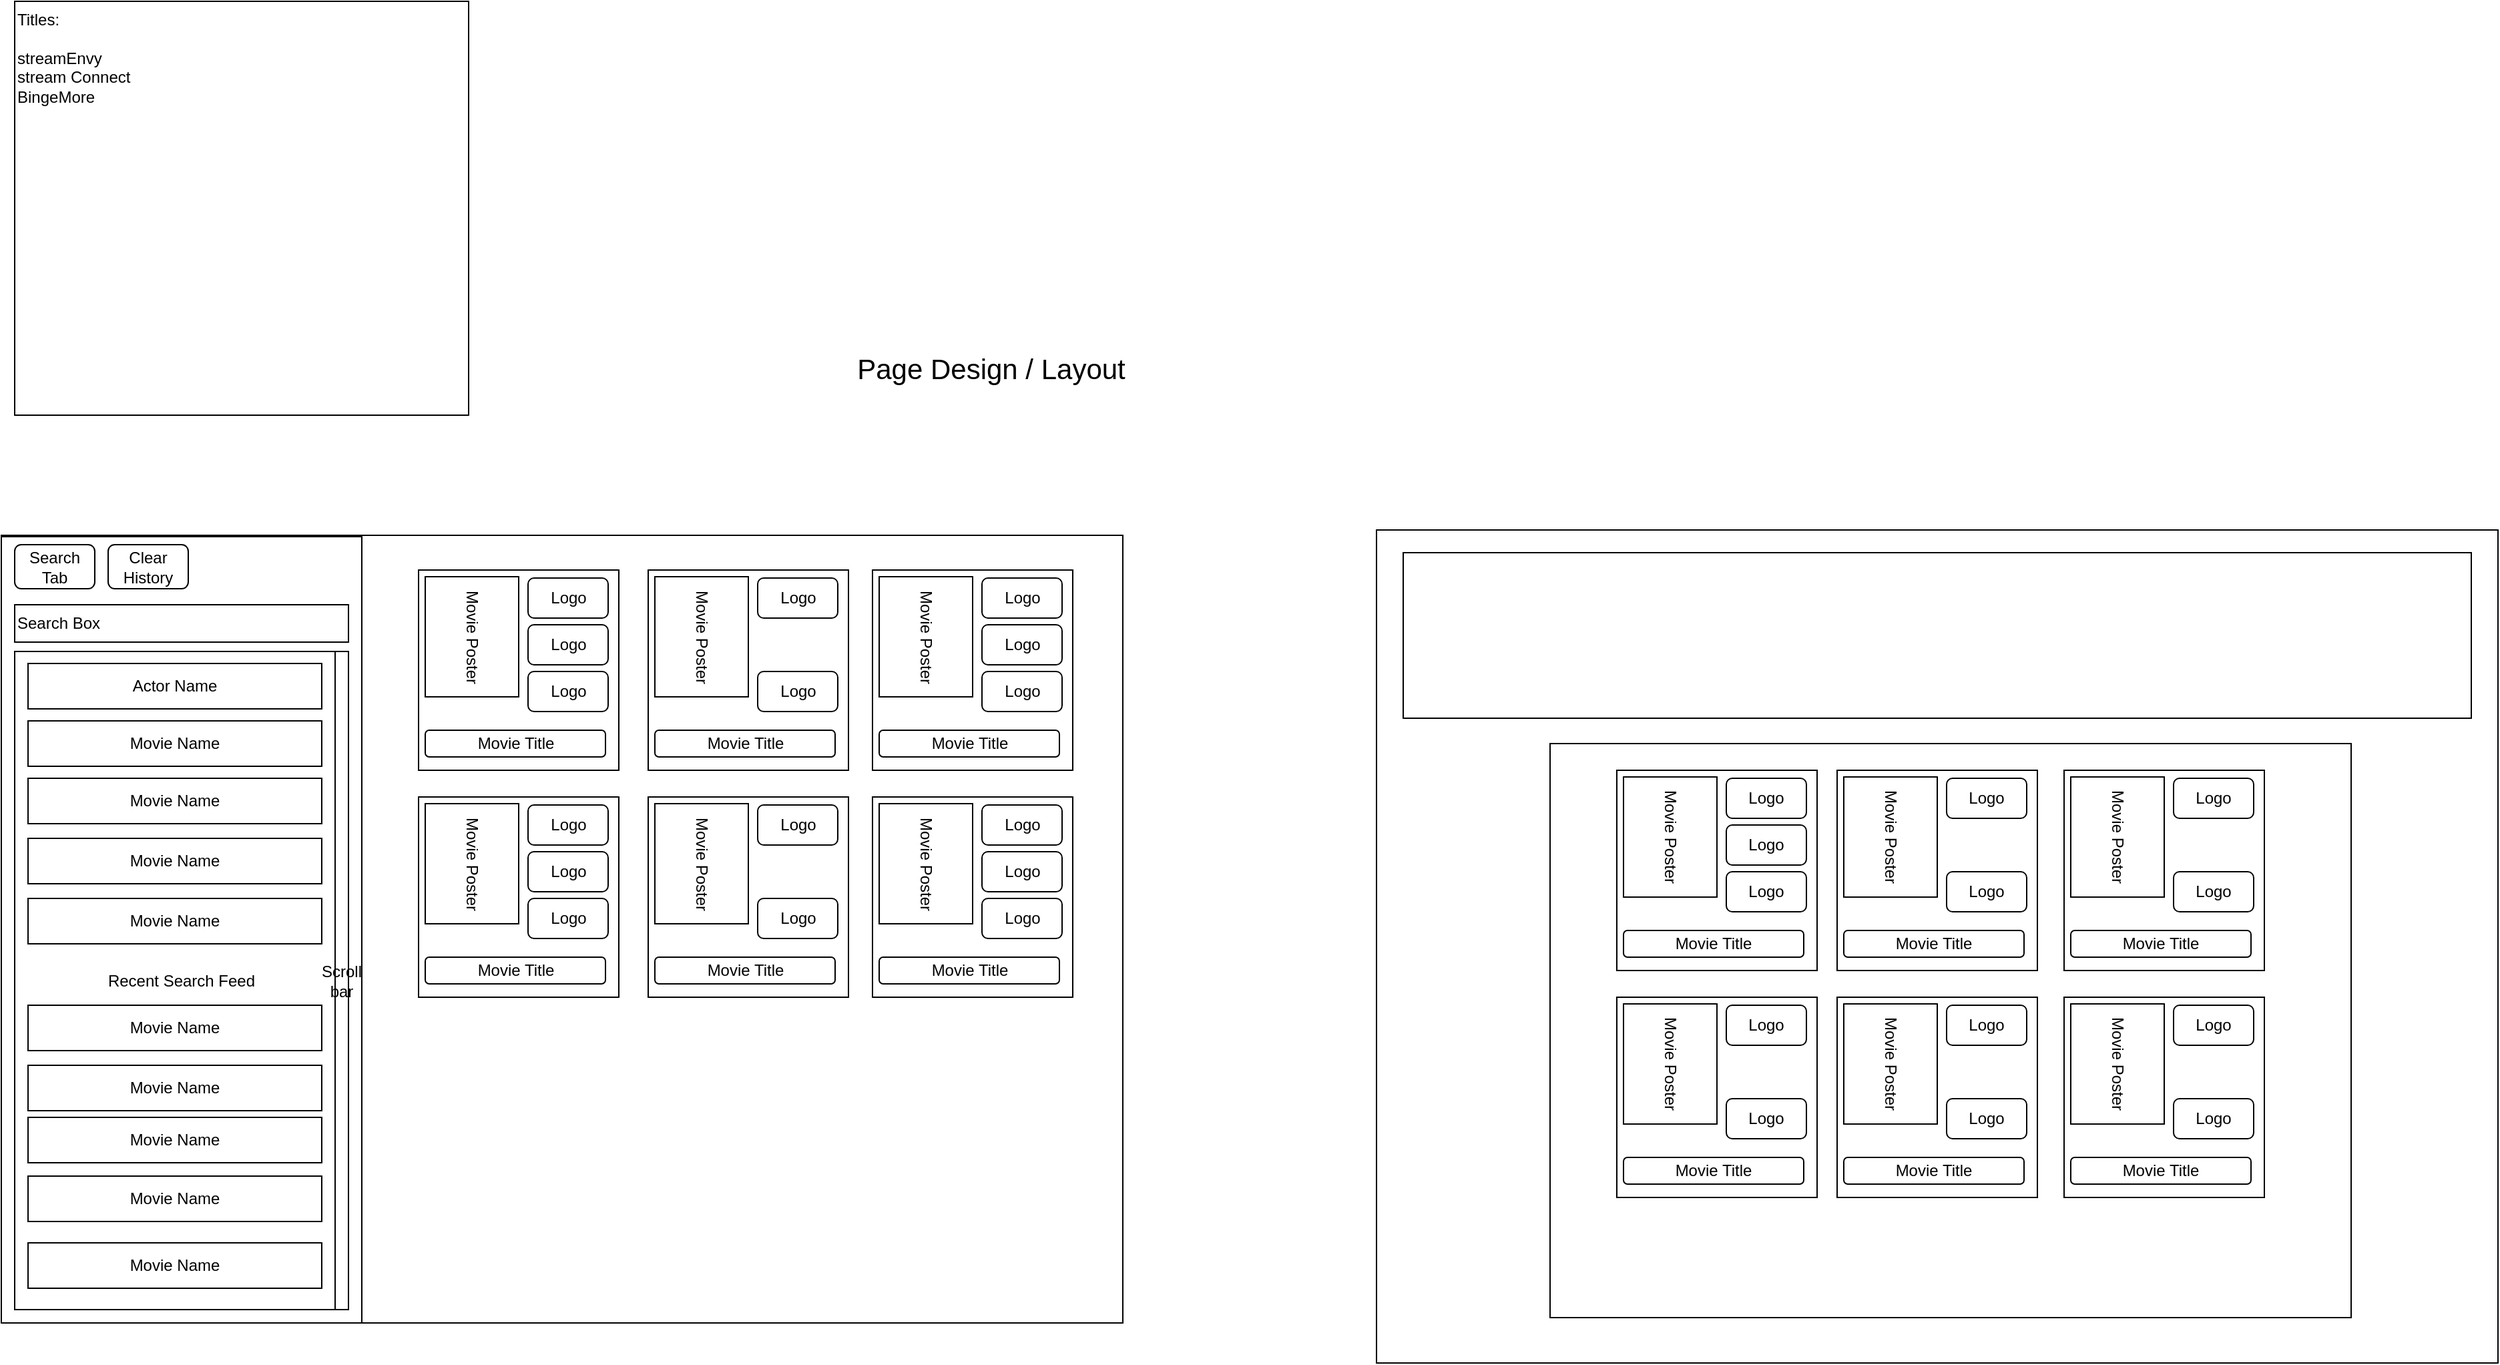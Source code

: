<mxfile version="19.0.2" type="github" pages="3">
  <diagram id="Ak_6PLhMbCiVXatLOwjV" name="Page Layout">
    <mxGraphModel dx="910" dy="2719" grid="1" gridSize="10" guides="1" tooltips="1" connect="1" arrows="1" fold="1" page="1" pageScale="1" pageWidth="850" pageHeight="1100" math="0" shadow="0">
      <root>
        <mxCell id="0" />
        <mxCell id="1" parent="0" />
        <mxCell id="VjZ6RCnpF5j11ZpRup7t-1" value="" style="rounded=0;whiteSpace=wrap;html=1;" parent="1" vertex="1">
          <mxGeometry x="20" y="80" width="840" height="590" as="geometry" />
        </mxCell>
        <mxCell id="VjZ6RCnpF5j11ZpRup7t-2" value="" style="rounded=0;whiteSpace=wrap;html=1;" parent="1" vertex="1">
          <mxGeometry x="20" y="81" width="270" height="589" as="geometry" />
        </mxCell>
        <mxCell id="VjZ6RCnpF5j11ZpRup7t-5" value="" style="whiteSpace=wrap;html=1;aspect=fixed;" parent="1" vertex="1">
          <mxGeometry x="332.5" y="106" width="150" height="150" as="geometry" />
        </mxCell>
        <mxCell id="VjZ6RCnpF5j11ZpRup7t-6" value="Movie Poster" style="rounded=0;whiteSpace=wrap;html=1;rotation=90;" parent="1" vertex="1">
          <mxGeometry x="327.5" y="121" width="90" height="70" as="geometry" />
        </mxCell>
        <mxCell id="VjZ6RCnpF5j11ZpRup7t-7" value="Logo" style="rounded=1;whiteSpace=wrap;html=1;" parent="1" vertex="1">
          <mxGeometry x="414.5" y="112" width="60" height="30" as="geometry" />
        </mxCell>
        <mxCell id="VjZ6RCnpF5j11ZpRup7t-8" value="Logo" style="rounded=1;whiteSpace=wrap;html=1;" parent="1" vertex="1">
          <mxGeometry x="414.5" y="147" width="60" height="30" as="geometry" />
        </mxCell>
        <mxCell id="VjZ6RCnpF5j11ZpRup7t-9" value="Logo" style="rounded=1;whiteSpace=wrap;html=1;" parent="1" vertex="1">
          <mxGeometry x="414.5" y="182" width="60" height="30" as="geometry" />
        </mxCell>
        <mxCell id="VjZ6RCnpF5j11ZpRup7t-10" value="Movie Title" style="rounded=1;whiteSpace=wrap;html=1;" parent="1" vertex="1">
          <mxGeometry x="337.5" y="226" width="135" height="20" as="geometry" />
        </mxCell>
        <mxCell id="VjZ6RCnpF5j11ZpRup7t-11" value="" style="whiteSpace=wrap;html=1;aspect=fixed;" parent="1" vertex="1">
          <mxGeometry x="504.5" y="106" width="150" height="150" as="geometry" />
        </mxCell>
        <mxCell id="VjZ6RCnpF5j11ZpRup7t-12" value="Movie Poster" style="rounded=0;whiteSpace=wrap;html=1;rotation=90;" parent="1" vertex="1">
          <mxGeometry x="499.5" y="121" width="90" height="70" as="geometry" />
        </mxCell>
        <mxCell id="VjZ6RCnpF5j11ZpRup7t-13" value="Movie Title" style="rounded=1;whiteSpace=wrap;html=1;" parent="1" vertex="1">
          <mxGeometry x="509.5" y="226" width="135" height="20" as="geometry" />
        </mxCell>
        <mxCell id="VjZ6RCnpF5j11ZpRup7t-14" value="Logo" style="rounded=1;whiteSpace=wrap;html=1;" parent="1" vertex="1">
          <mxGeometry x="586.5" y="182" width="60" height="30" as="geometry" />
        </mxCell>
        <mxCell id="VjZ6RCnpF5j11ZpRup7t-15" value="Logo" style="rounded=1;whiteSpace=wrap;html=1;" parent="1" vertex="1">
          <mxGeometry x="586.5" y="112" width="60" height="30" as="geometry" />
        </mxCell>
        <mxCell id="VjZ6RCnpF5j11ZpRup7t-26" value="" style="rounded=0;whiteSpace=wrap;html=1;" parent="1" vertex="1">
          <mxGeometry x="1050" y="76" width="840" height="624" as="geometry" />
        </mxCell>
        <mxCell id="VjZ6RCnpF5j11ZpRup7t-27" value="" style="rounded=0;whiteSpace=wrap;html=1;" parent="1" vertex="1">
          <mxGeometry x="1070" y="93" width="800" height="124" as="geometry" />
        </mxCell>
        <mxCell id="VjZ6RCnpF5j11ZpRup7t-28" value="" style="rounded=0;whiteSpace=wrap;html=1;" parent="1" vertex="1">
          <mxGeometry x="1180" y="236" width="600" height="430" as="geometry" />
        </mxCell>
        <mxCell id="VjZ6RCnpF5j11ZpRup7t-29" value="" style="whiteSpace=wrap;html=1;aspect=fixed;" parent="1" vertex="1">
          <mxGeometry x="1230" y="256" width="150" height="150" as="geometry" />
        </mxCell>
        <mxCell id="VjZ6RCnpF5j11ZpRup7t-30" value="Movie Poster" style="rounded=0;whiteSpace=wrap;html=1;rotation=90;" parent="1" vertex="1">
          <mxGeometry x="1225" y="271" width="90" height="70" as="geometry" />
        </mxCell>
        <mxCell id="VjZ6RCnpF5j11ZpRup7t-31" value="Logo" style="rounded=1;whiteSpace=wrap;html=1;" parent="1" vertex="1">
          <mxGeometry x="1312" y="262" width="60" height="30" as="geometry" />
        </mxCell>
        <mxCell id="VjZ6RCnpF5j11ZpRup7t-32" value="Logo" style="rounded=1;whiteSpace=wrap;html=1;" parent="1" vertex="1">
          <mxGeometry x="1312" y="297" width="60" height="30" as="geometry" />
        </mxCell>
        <mxCell id="VjZ6RCnpF5j11ZpRup7t-33" value="Logo" style="rounded=1;whiteSpace=wrap;html=1;" parent="1" vertex="1">
          <mxGeometry x="1312" y="332" width="60" height="30" as="geometry" />
        </mxCell>
        <mxCell id="VjZ6RCnpF5j11ZpRup7t-34" value="Movie Title" style="rounded=1;whiteSpace=wrap;html=1;" parent="1" vertex="1">
          <mxGeometry x="1235" y="376" width="135" height="20" as="geometry" />
        </mxCell>
        <mxCell id="VjZ6RCnpF5j11ZpRup7t-35" value="" style="whiteSpace=wrap;html=1;aspect=fixed;" parent="1" vertex="1">
          <mxGeometry x="1395" y="256" width="150" height="150" as="geometry" />
        </mxCell>
        <mxCell id="VjZ6RCnpF5j11ZpRup7t-36" value="Movie Poster" style="rounded=0;whiteSpace=wrap;html=1;rotation=90;" parent="1" vertex="1">
          <mxGeometry x="1390" y="271" width="90" height="70" as="geometry" />
        </mxCell>
        <mxCell id="VjZ6RCnpF5j11ZpRup7t-37" value="Movie Title" style="rounded=1;whiteSpace=wrap;html=1;" parent="1" vertex="1">
          <mxGeometry x="1400" y="376" width="135" height="20" as="geometry" />
        </mxCell>
        <mxCell id="VjZ6RCnpF5j11ZpRup7t-38" value="Logo" style="rounded=1;whiteSpace=wrap;html=1;" parent="1" vertex="1">
          <mxGeometry x="1477" y="332" width="60" height="30" as="geometry" />
        </mxCell>
        <mxCell id="VjZ6RCnpF5j11ZpRup7t-39" value="Logo" style="rounded=1;whiteSpace=wrap;html=1;" parent="1" vertex="1">
          <mxGeometry x="1477" y="262" width="60" height="30" as="geometry" />
        </mxCell>
        <mxCell id="VjZ6RCnpF5j11ZpRup7t-40" value="" style="whiteSpace=wrap;html=1;aspect=fixed;" parent="1" vertex="1">
          <mxGeometry x="1230" y="426" width="150" height="150" as="geometry" />
        </mxCell>
        <mxCell id="VjZ6RCnpF5j11ZpRup7t-41" value="Movie Poster" style="rounded=0;whiteSpace=wrap;html=1;rotation=90;" parent="1" vertex="1">
          <mxGeometry x="1225" y="441" width="90" height="70" as="geometry" />
        </mxCell>
        <mxCell id="VjZ6RCnpF5j11ZpRup7t-42" value="Movie Title" style="rounded=1;whiteSpace=wrap;html=1;" parent="1" vertex="1">
          <mxGeometry x="1235" y="546" width="135" height="20" as="geometry" />
        </mxCell>
        <mxCell id="VjZ6RCnpF5j11ZpRup7t-43" value="Logo" style="rounded=1;whiteSpace=wrap;html=1;" parent="1" vertex="1">
          <mxGeometry x="1312" y="502" width="60" height="30" as="geometry" />
        </mxCell>
        <mxCell id="VjZ6RCnpF5j11ZpRup7t-44" value="Logo" style="rounded=1;whiteSpace=wrap;html=1;" parent="1" vertex="1">
          <mxGeometry x="1312" y="432" width="60" height="30" as="geometry" />
        </mxCell>
        <mxCell id="VjZ6RCnpF5j11ZpRup7t-45" value="" style="whiteSpace=wrap;html=1;aspect=fixed;" parent="1" vertex="1">
          <mxGeometry x="1395" y="426" width="150" height="150" as="geometry" />
        </mxCell>
        <mxCell id="VjZ6RCnpF5j11ZpRup7t-46" value="Movie Poster" style="rounded=0;whiteSpace=wrap;html=1;rotation=90;" parent="1" vertex="1">
          <mxGeometry x="1390" y="441" width="90" height="70" as="geometry" />
        </mxCell>
        <mxCell id="VjZ6RCnpF5j11ZpRup7t-47" value="Movie Title" style="rounded=1;whiteSpace=wrap;html=1;" parent="1" vertex="1">
          <mxGeometry x="1400" y="546" width="135" height="20" as="geometry" />
        </mxCell>
        <mxCell id="VjZ6RCnpF5j11ZpRup7t-48" value="Logo" style="rounded=1;whiteSpace=wrap;html=1;" parent="1" vertex="1">
          <mxGeometry x="1477" y="502" width="60" height="30" as="geometry" />
        </mxCell>
        <mxCell id="VjZ6RCnpF5j11ZpRup7t-49" value="Logo" style="rounded=1;whiteSpace=wrap;html=1;" parent="1" vertex="1">
          <mxGeometry x="1477" y="432" width="60" height="30" as="geometry" />
        </mxCell>
        <mxCell id="VjZ6RCnpF5j11ZpRup7t-50" value="" style="whiteSpace=wrap;html=1;aspect=fixed;" parent="1" vertex="1">
          <mxGeometry x="1565" y="256" width="150" height="150" as="geometry" />
        </mxCell>
        <mxCell id="VjZ6RCnpF5j11ZpRup7t-51" value="Movie Poster" style="rounded=0;whiteSpace=wrap;html=1;rotation=90;" parent="1" vertex="1">
          <mxGeometry x="1560" y="271" width="90" height="70" as="geometry" />
        </mxCell>
        <mxCell id="VjZ6RCnpF5j11ZpRup7t-52" value="Movie Title" style="rounded=1;whiteSpace=wrap;html=1;" parent="1" vertex="1">
          <mxGeometry x="1570" y="376" width="135" height="20" as="geometry" />
        </mxCell>
        <mxCell id="VjZ6RCnpF5j11ZpRup7t-53" value="Logo" style="rounded=1;whiteSpace=wrap;html=1;" parent="1" vertex="1">
          <mxGeometry x="1647" y="332" width="60" height="30" as="geometry" />
        </mxCell>
        <mxCell id="VjZ6RCnpF5j11ZpRup7t-54" value="Logo" style="rounded=1;whiteSpace=wrap;html=1;" parent="1" vertex="1">
          <mxGeometry x="1647" y="262" width="60" height="30" as="geometry" />
        </mxCell>
        <mxCell id="VjZ6RCnpF5j11ZpRup7t-55" value="" style="whiteSpace=wrap;html=1;aspect=fixed;" parent="1" vertex="1">
          <mxGeometry x="1565" y="426" width="150" height="150" as="geometry" />
        </mxCell>
        <mxCell id="VjZ6RCnpF5j11ZpRup7t-56" value="Movie Poster" style="rounded=0;whiteSpace=wrap;html=1;rotation=90;" parent="1" vertex="1">
          <mxGeometry x="1560" y="441" width="90" height="70" as="geometry" />
        </mxCell>
        <mxCell id="VjZ6RCnpF5j11ZpRup7t-57" value="Movie Title" style="rounded=1;whiteSpace=wrap;html=1;" parent="1" vertex="1">
          <mxGeometry x="1570" y="546" width="135" height="20" as="geometry" />
        </mxCell>
        <mxCell id="VjZ6RCnpF5j11ZpRup7t-58" value="Logo" style="rounded=1;whiteSpace=wrap;html=1;" parent="1" vertex="1">
          <mxGeometry x="1647" y="502" width="60" height="30" as="geometry" />
        </mxCell>
        <mxCell id="VjZ6RCnpF5j11ZpRup7t-59" value="Logo" style="rounded=1;whiteSpace=wrap;html=1;" parent="1" vertex="1">
          <mxGeometry x="1647" y="432" width="60" height="30" as="geometry" />
        </mxCell>
        <mxCell id="VjZ6RCnpF5j11ZpRup7t-84" value="" style="whiteSpace=wrap;html=1;aspect=fixed;" parent="1" vertex="1">
          <mxGeometry x="672.5" y="106" width="150" height="150" as="geometry" />
        </mxCell>
        <mxCell id="VjZ6RCnpF5j11ZpRup7t-85" value="Movie Poster" style="rounded=0;whiteSpace=wrap;html=1;rotation=90;" parent="1" vertex="1">
          <mxGeometry x="667.5" y="121" width="90" height="70" as="geometry" />
        </mxCell>
        <mxCell id="VjZ6RCnpF5j11ZpRup7t-86" value="Logo" style="rounded=1;whiteSpace=wrap;html=1;" parent="1" vertex="1">
          <mxGeometry x="754.5" y="112" width="60" height="30" as="geometry" />
        </mxCell>
        <mxCell id="VjZ6RCnpF5j11ZpRup7t-87" value="Logo" style="rounded=1;whiteSpace=wrap;html=1;" parent="1" vertex="1">
          <mxGeometry x="754.5" y="147" width="60" height="30" as="geometry" />
        </mxCell>
        <mxCell id="VjZ6RCnpF5j11ZpRup7t-88" value="Logo" style="rounded=1;whiteSpace=wrap;html=1;" parent="1" vertex="1">
          <mxGeometry x="754.5" y="182" width="60" height="30" as="geometry" />
        </mxCell>
        <mxCell id="VjZ6RCnpF5j11ZpRup7t-89" value="Movie Title" style="rounded=1;whiteSpace=wrap;html=1;" parent="1" vertex="1">
          <mxGeometry x="677.5" y="226" width="135" height="20" as="geometry" />
        </mxCell>
        <mxCell id="VjZ6RCnpF5j11ZpRup7t-90" value="" style="whiteSpace=wrap;html=1;aspect=fixed;" parent="1" vertex="1">
          <mxGeometry x="332.5" y="276" width="150" height="150" as="geometry" />
        </mxCell>
        <mxCell id="VjZ6RCnpF5j11ZpRup7t-91" value="Movie Poster" style="rounded=0;whiteSpace=wrap;html=1;rotation=90;" parent="1" vertex="1">
          <mxGeometry x="327.5" y="291" width="90" height="70" as="geometry" />
        </mxCell>
        <mxCell id="VjZ6RCnpF5j11ZpRup7t-92" value="Logo" style="rounded=1;whiteSpace=wrap;html=1;" parent="1" vertex="1">
          <mxGeometry x="414.5" y="282" width="60" height="30" as="geometry" />
        </mxCell>
        <mxCell id="VjZ6RCnpF5j11ZpRup7t-93" value="Logo" style="rounded=1;whiteSpace=wrap;html=1;" parent="1" vertex="1">
          <mxGeometry x="414.5" y="317" width="60" height="30" as="geometry" />
        </mxCell>
        <mxCell id="VjZ6RCnpF5j11ZpRup7t-94" value="Logo" style="rounded=1;whiteSpace=wrap;html=1;" parent="1" vertex="1">
          <mxGeometry x="414.5" y="352" width="60" height="30" as="geometry" />
        </mxCell>
        <mxCell id="VjZ6RCnpF5j11ZpRup7t-95" value="Movie Title" style="rounded=1;whiteSpace=wrap;html=1;" parent="1" vertex="1">
          <mxGeometry x="337.5" y="396" width="135" height="20" as="geometry" />
        </mxCell>
        <mxCell id="VjZ6RCnpF5j11ZpRup7t-96" value="" style="whiteSpace=wrap;html=1;aspect=fixed;" parent="1" vertex="1">
          <mxGeometry x="504.5" y="276" width="150" height="150" as="geometry" />
        </mxCell>
        <mxCell id="VjZ6RCnpF5j11ZpRup7t-97" value="Movie Poster" style="rounded=0;whiteSpace=wrap;html=1;rotation=90;" parent="1" vertex="1">
          <mxGeometry x="499.5" y="291" width="90" height="70" as="geometry" />
        </mxCell>
        <mxCell id="VjZ6RCnpF5j11ZpRup7t-98" value="Movie Title" style="rounded=1;whiteSpace=wrap;html=1;" parent="1" vertex="1">
          <mxGeometry x="509.5" y="396" width="135" height="20" as="geometry" />
        </mxCell>
        <mxCell id="VjZ6RCnpF5j11ZpRup7t-99" value="Logo" style="rounded=1;whiteSpace=wrap;html=1;" parent="1" vertex="1">
          <mxGeometry x="586.5" y="352" width="60" height="30" as="geometry" />
        </mxCell>
        <mxCell id="VjZ6RCnpF5j11ZpRup7t-100" value="Logo" style="rounded=1;whiteSpace=wrap;html=1;" parent="1" vertex="1">
          <mxGeometry x="586.5" y="282" width="60" height="30" as="geometry" />
        </mxCell>
        <mxCell id="VjZ6RCnpF5j11ZpRup7t-101" value="" style="whiteSpace=wrap;html=1;aspect=fixed;" parent="1" vertex="1">
          <mxGeometry x="672.5" y="276" width="150" height="150" as="geometry" />
        </mxCell>
        <mxCell id="VjZ6RCnpF5j11ZpRup7t-102" value="Movie Poster" style="rounded=0;whiteSpace=wrap;html=1;rotation=90;" parent="1" vertex="1">
          <mxGeometry x="667.5" y="291" width="90" height="70" as="geometry" />
        </mxCell>
        <mxCell id="VjZ6RCnpF5j11ZpRup7t-103" value="Logo" style="rounded=1;whiteSpace=wrap;html=1;" parent="1" vertex="1">
          <mxGeometry x="754.5" y="282" width="60" height="30" as="geometry" />
        </mxCell>
        <mxCell id="VjZ6RCnpF5j11ZpRup7t-104" value="Logo" style="rounded=1;whiteSpace=wrap;html=1;" parent="1" vertex="1">
          <mxGeometry x="754.5" y="317" width="60" height="30" as="geometry" />
        </mxCell>
        <mxCell id="VjZ6RCnpF5j11ZpRup7t-105" value="Logo" style="rounded=1;whiteSpace=wrap;html=1;" parent="1" vertex="1">
          <mxGeometry x="754.5" y="352" width="60" height="30" as="geometry" />
        </mxCell>
        <mxCell id="VjZ6RCnpF5j11ZpRup7t-106" value="Movie Title" style="rounded=1;whiteSpace=wrap;html=1;" parent="1" vertex="1">
          <mxGeometry x="677.5" y="396" width="135" height="20" as="geometry" />
        </mxCell>
        <mxCell id="HzVnUczQ9QOxi_G6JP10-1" value="Search Tab" style="rounded=1;whiteSpace=wrap;html=1;" parent="1" vertex="1">
          <mxGeometry x="30" y="87" width="60" height="33" as="geometry" />
        </mxCell>
        <mxCell id="HzVnUczQ9QOxi_G6JP10-2" value="Clear History" style="rounded=1;whiteSpace=wrap;html=1;" parent="1" vertex="1">
          <mxGeometry x="100" y="87" width="60" height="33" as="geometry" />
        </mxCell>
        <mxCell id="6lMFUfr0LPkwI6VHOKyJ-1" value="Titles:&lt;br&gt;&lt;br&gt;streamEnvy&lt;br&gt;stream Connect&lt;br&gt;BingeMore" style="rounded=0;whiteSpace=wrap;html=1;labelBackgroundColor=none;align=left;verticalAlign=top;" parent="1" vertex="1">
          <mxGeometry x="30" y="-320" width="340" height="310" as="geometry" />
        </mxCell>
        <mxCell id="VujciQvoE6EGb4st5xI6-1" value="Page Design / Layout" style="text;html=1;strokeColor=none;fillColor=none;align=center;verticalAlign=middle;whiteSpace=wrap;rounded=0;fontSize=21;" parent="1" vertex="1">
          <mxGeometry x="483" y="-60" width="557" height="30" as="geometry" />
        </mxCell>
        <mxCell id="V3HzbL6FAXm-Zsz1vQao-1" value="Search Box " style="rounded=0;whiteSpace=wrap;html=1;align=left;" vertex="1" parent="1">
          <mxGeometry x="30" y="132" width="250" height="28" as="geometry" />
        </mxCell>
        <mxCell id="8iNyCHoYD0xoGfualwMd-1" value="&lt;div&gt;Recent Search Feed&lt;/div&gt;" style="rounded=0;whiteSpace=wrap;html=1;" vertex="1" parent="1">
          <mxGeometry x="30" y="167" width="250" height="493" as="geometry" />
        </mxCell>
        <mxCell id="8iNyCHoYD0xoGfualwMd-2" value="Actor Name" style="rounded=0;whiteSpace=wrap;html=1;" vertex="1" parent="1">
          <mxGeometry x="40" y="176" width="220" height="34" as="geometry" />
        </mxCell>
        <mxCell id="8iNyCHoYD0xoGfualwMd-3" value="Movie Name" style="rounded=0;whiteSpace=wrap;html=1;" vertex="1" parent="1">
          <mxGeometry x="40" y="262" width="220" height="34" as="geometry" />
        </mxCell>
        <mxCell id="8iNyCHoYD0xoGfualwMd-4" value="Movie Name" style="rounded=0;whiteSpace=wrap;html=1;" vertex="1" parent="1">
          <mxGeometry x="40" y="219" width="220" height="34" as="geometry" />
        </mxCell>
        <mxCell id="8iNyCHoYD0xoGfualwMd-5" value="Scroll bar" style="rounded=0;whiteSpace=wrap;html=1;" vertex="1" parent="1">
          <mxGeometry x="270" y="167" width="10" height="493" as="geometry" />
        </mxCell>
        <mxCell id="TNf8lCwS_tLqii9rmylj-1" value="Movie Name" style="rounded=0;whiteSpace=wrap;html=1;" vertex="1" parent="1">
          <mxGeometry x="40" y="307" width="220" height="34" as="geometry" />
        </mxCell>
        <mxCell id="TNf8lCwS_tLqii9rmylj-2" value="Movie Name" style="rounded=0;whiteSpace=wrap;html=1;" vertex="1" parent="1">
          <mxGeometry x="40" y="352" width="220" height="34" as="geometry" />
        </mxCell>
        <mxCell id="TNf8lCwS_tLqii9rmylj-3" value="Movie Name" style="rounded=0;whiteSpace=wrap;html=1;" vertex="1" parent="1">
          <mxGeometry x="40" y="432" width="220" height="34" as="geometry" />
        </mxCell>
        <mxCell id="TNf8lCwS_tLqii9rmylj-4" value="Movie Name" style="rounded=0;whiteSpace=wrap;html=1;" vertex="1" parent="1">
          <mxGeometry x="40" y="477" width="220" height="34" as="geometry" />
        </mxCell>
        <mxCell id="TNf8lCwS_tLqii9rmylj-5" value="Movie Name" style="rounded=0;whiteSpace=wrap;html=1;" vertex="1" parent="1">
          <mxGeometry x="40" y="516" width="220" height="34" as="geometry" />
        </mxCell>
        <mxCell id="TNf8lCwS_tLqii9rmylj-6" value="Movie Name" style="rounded=0;whiteSpace=wrap;html=1;" vertex="1" parent="1">
          <mxGeometry x="40" y="560" width="220" height="34" as="geometry" />
        </mxCell>
        <mxCell id="TNf8lCwS_tLqii9rmylj-7" value="Movie Name" style="rounded=0;whiteSpace=wrap;html=1;" vertex="1" parent="1">
          <mxGeometry x="40" y="610" width="220" height="34" as="geometry" />
        </mxCell>
      </root>
    </mxGraphModel>
  </diagram>
  <diagram id="16dwAzLYU4UgS7igFexs" name="Card Displays">
    <mxGraphModel dx="1487" dy="1133" grid="1" gridSize="10" guides="1" tooltips="1" connect="1" arrows="1" fold="1" page="1" pageScale="1" pageWidth="850" pageHeight="1100" math="0" shadow="0">
      <root>
        <mxCell id="0" />
        <mxCell id="1" parent="0" />
        <mxCell id="e_unM6hv__YjRPhUCG6u-1" value="" style="rounded=0;whiteSpace=wrap;html=1;" parent="1" vertex="1">
          <mxGeometry x="-200" y="170" width="400" height="150" as="geometry" />
        </mxCell>
        <mxCell id="e_unM6hv__YjRPhUCG6u-2" value="Movie Poster" style="rounded=0;whiteSpace=wrap;html=1;" parent="1" vertex="1">
          <mxGeometry x="-200" y="170" width="110" height="150" as="geometry" />
        </mxCell>
        <mxCell id="e_unM6hv__YjRPhUCG6u-3" value="Other Actors" style="rounded=1;whiteSpace=wrap;html=1;align=left;" parent="1" vertex="1">
          <mxGeometry x="-82.5" y="217" width="192.5" height="93" as="geometry" />
        </mxCell>
        <mxCell id="e_unM6hv__YjRPhUCG6u-4" value="Harry Potter" style="rounded=0;whiteSpace=wrap;html=1;align=left;" parent="1" vertex="1">
          <mxGeometry x="-82.5" y="180" width="192.5" height="30" as="geometry" />
        </mxCell>
        <mxCell id="e_unM6hv__YjRPhUCG6u-5" value="Disney Plus&lt;br&gt;Netflix" style="rounded=0;whiteSpace=wrap;html=1;align=center;verticalAlign=top;" parent="1" vertex="1">
          <mxGeometry x="120" y="180" width="70" height="130" as="geometry" />
        </mxCell>
        <mxCell id="e_unM6hv__YjRPhUCG6u-6" value="Movie Thumb" style="rounded=0;whiteSpace=wrap;html=1;" parent="1" vertex="1">
          <mxGeometry x="-202.5" y="370" width="50" height="60" as="geometry" />
        </mxCell>
        <mxCell id="e_unM6hv__YjRPhUCG6u-7" value="Harry Potter" style="rounded=0;whiteSpace=wrap;html=1;align=left;" parent="1" vertex="1">
          <mxGeometry x="-132.5" y="370" width="272.5" height="30" as="geometry" />
        </mxCell>
        <mxCell id="e_unM6hv__YjRPhUCG6u-8" value="Disney Plus | Netflix" style="rounded=0;whiteSpace=wrap;html=1;align=left;" parent="1" vertex="1">
          <mxGeometry x="-132.5" y="400" width="272.5" height="30" as="geometry" />
        </mxCell>
        <mxCell id="e_unM6hv__YjRPhUCG6u-9" value="Movie Thumb" style="rounded=0;whiteSpace=wrap;html=1;" parent="1" vertex="1">
          <mxGeometry x="-200" y="500" width="50" height="60" as="geometry" />
        </mxCell>
        <mxCell id="e_unM6hv__YjRPhUCG6u-10" value="Harry Potter" style="rounded=0;whiteSpace=wrap;html=1;align=left;" parent="1" vertex="1">
          <mxGeometry x="-130" y="502" width="80" height="30" as="geometry" />
        </mxCell>
        <mxCell id="e_unM6hv__YjRPhUCG6u-11" value="Disney Plus | Netflix" style="rounded=0;whiteSpace=wrap;html=1;align=right;" parent="1" vertex="1">
          <mxGeometry x="-50" y="502" width="190" height="30" as="geometry" />
        </mxCell>
        <mxCell id="e_unM6hv__YjRPhUCG6u-12" value="Other Actors" style="rounded=1;whiteSpace=wrap;html=1;align=left;" parent="1" vertex="1">
          <mxGeometry x="-130" y="532" width="270" height="28" as="geometry" />
        </mxCell>
        <mxCell id="e_unM6hv__YjRPhUCG6u-13" value="Sample 1" style="text;html=1;strokeColor=none;fillColor=none;align=center;verticalAlign=middle;whiteSpace=wrap;rounded=0;fontSize=21;" parent="1" vertex="1">
          <mxGeometry x="-200" y="140" width="130" height="30" as="geometry" />
        </mxCell>
        <mxCell id="e_unM6hv__YjRPhUCG6u-14" value="Sample 2" style="text;html=1;strokeColor=none;fillColor=none;align=center;verticalAlign=middle;whiteSpace=wrap;rounded=0;fontSize=21;" parent="1" vertex="1">
          <mxGeometry x="-202.5" y="340" width="130" height="30" as="geometry" />
        </mxCell>
        <mxCell id="e_unM6hv__YjRPhUCG6u-15" value="Sample 3" style="text;html=1;strokeColor=none;fillColor=none;align=center;verticalAlign=middle;whiteSpace=wrap;rounded=0;fontSize=21;" parent="1" vertex="1">
          <mxGeometry x="-200" y="470" width="130" height="30" as="geometry" />
        </mxCell>
        <mxCell id="_NdngEPlZqnVifICcVsG-1" value="Hulu" style="rounded=0;whiteSpace=wrap;html=1;" parent="1" vertex="1">
          <mxGeometry x="630" y="142" width="120" height="60" as="geometry" />
        </mxCell>
        <mxCell id="_NdngEPlZqnVifICcVsG-2" value="Netflix&lt;span style=&quot;color: rgba(0, 0, 0, 0); font-family: monospace; font-size: 0px; text-align: start;&quot;&gt;%3CmxGraphModel%3E%3Croot%3E%3CmxCell%20id%3D%220%22%2F%3E%3CmxCell%20id%3D%221%22%20parent%3D%220%22%2F%3E%3CmxCell%20id%3D%222%22%20value%3D%22Hulu%22%20style%3D%22rounded%3D0%3BwhiteSpace%3Dwrap%3Bhtml%3D1%3B%22%20vertex%3D%221%22%20parent%3D%221%22%3E%3CmxGeometry%20x%3D%221090%22%20y%3D%22760%22%20width%3D%22120%22%20height%3D%2260%22%20as%3D%22geometry%22%2F%3E%3C%2FmxCell%3E%3C%2Froot%3E%3C%2FmxGraphModel%3E&lt;/span&gt;" style="rounded=0;whiteSpace=wrap;html=1;" parent="1" vertex="1">
          <mxGeometry x="775" y="142" width="120" height="60" as="geometry" />
        </mxCell>
        <mxCell id="_NdngEPlZqnVifICcVsG-3" value="Service" style="rounded=0;whiteSpace=wrap;html=1;" parent="1" vertex="1">
          <mxGeometry x="920" y="142" width="120" height="60" as="geometry" />
        </mxCell>
        <mxCell id="_NdngEPlZqnVifICcVsG-4" value="Movie Thumb" style="rounded=0;whiteSpace=wrap;html=1;" parent="1" vertex="1">
          <mxGeometry x="330" y="212" width="50" height="60" as="geometry" />
        </mxCell>
        <mxCell id="_NdngEPlZqnVifICcVsG-5" value="Harry Potter" style="rounded=0;whiteSpace=wrap;html=1;align=left;" parent="1" vertex="1">
          <mxGeometry x="380" y="212" width="240" height="30" as="geometry" />
        </mxCell>
        <mxCell id="_NdngEPlZqnVifICcVsG-6" value="Other Actors" style="rounded=1;whiteSpace=wrap;html=1;align=left;" parent="1" vertex="1">
          <mxGeometry x="380" y="244" width="240" height="28" as="geometry" />
        </mxCell>
        <mxCell id="_NdngEPlZqnVifICcVsG-7" value="" style="sketch=0;html=1;aspect=fixed;strokeColor=none;shadow=0;align=center;verticalAlign=top;fillColor=#2D9C5E;shape=mxgraph.gcp2.check" parent="1" vertex="1">
          <mxGeometry x="660" y="212" width="75" height="60" as="geometry" />
        </mxCell>
        <mxCell id="_NdngEPlZqnVifICcVsG-8" value="" style="sketch=0;html=1;aspect=fixed;strokeColor=none;shadow=0;align=center;verticalAlign=top;fillColor=#2D9C5E;shape=mxgraph.gcp2.check" parent="1" vertex="1">
          <mxGeometry x="945" y="212" width="75" height="60" as="geometry" />
        </mxCell>
        <mxCell id="_NdngEPlZqnVifICcVsG-9" value="" style="verticalLabelPosition=bottom;verticalAlign=top;html=1;shape=mxgraph.basic.no_symbol;labelBackgroundColor=#FF1F0F;" parent="1" vertex="1">
          <mxGeometry x="805" y="212" width="60" height="60" as="geometry" />
        </mxCell>
        <mxCell id="_NdngEPlZqnVifICcVsG-10" value="Movie Thumb" style="rounded=0;whiteSpace=wrap;html=1;" parent="1" vertex="1">
          <mxGeometry x="330" y="294" width="50" height="60" as="geometry" />
        </mxCell>
        <mxCell id="_NdngEPlZqnVifICcVsG-11" value="Harry Potter" style="rounded=0;whiteSpace=wrap;html=1;align=left;" parent="1" vertex="1">
          <mxGeometry x="380" y="294" width="240" height="30" as="geometry" />
        </mxCell>
        <mxCell id="_NdngEPlZqnVifICcVsG-12" value="Other Actors" style="rounded=1;whiteSpace=wrap;html=1;align=left;" parent="1" vertex="1">
          <mxGeometry x="380" y="326" width="240" height="28" as="geometry" />
        </mxCell>
        <mxCell id="_NdngEPlZqnVifICcVsG-13" value="" style="sketch=0;html=1;aspect=fixed;strokeColor=none;shadow=0;align=center;verticalAlign=top;fillColor=#2D9C5E;shape=mxgraph.gcp2.check" parent="1" vertex="1">
          <mxGeometry x="797.5" y="302" width="75" height="60" as="geometry" />
        </mxCell>
        <mxCell id="_NdngEPlZqnVifICcVsG-14" value="" style="verticalLabelPosition=bottom;verticalAlign=top;html=1;shape=mxgraph.basic.no_symbol;labelBackgroundColor=#FF1F0F;" parent="1" vertex="1">
          <mxGeometry x="667.5" y="302" width="60" height="60" as="geometry" />
        </mxCell>
        <mxCell id="_NdngEPlZqnVifICcVsG-15" value="" style="verticalLabelPosition=bottom;verticalAlign=top;html=1;shape=mxgraph.basic.no_symbol;labelBackgroundColor=#FF1F0F;" parent="1" vertex="1">
          <mxGeometry x="950" y="310" width="60" height="60" as="geometry" />
        </mxCell>
        <mxCell id="_NdngEPlZqnVifICcVsG-16" value="Sample 4" style="text;html=1;strokeColor=none;fillColor=none;align=center;verticalAlign=middle;whiteSpace=wrap;rounded=0;fontSize=21;" parent="1" vertex="1">
          <mxGeometry x="537.5" y="102" width="130" height="30" as="geometry" />
        </mxCell>
        <mxCell id="fSkITsUwCbPFhRJOIOhU-1" value="" style="whiteSpace=wrap;html=1;aspect=fixed;" parent="1" vertex="1">
          <mxGeometry x="315" y="442" width="150" height="150" as="geometry" />
        </mxCell>
        <mxCell id="fSkITsUwCbPFhRJOIOhU-2" value="Movie Poster" style="rounded=0;whiteSpace=wrap;html=1;rotation=90;" parent="1" vertex="1">
          <mxGeometry x="310" y="457" width="90" height="70" as="geometry" />
        </mxCell>
        <mxCell id="fSkITsUwCbPFhRJOIOhU-3" value="Logo" style="rounded=1;whiteSpace=wrap;html=1;" parent="1" vertex="1">
          <mxGeometry x="397" y="448" width="60" height="30" as="geometry" />
        </mxCell>
        <mxCell id="fSkITsUwCbPFhRJOIOhU-4" value="Logo" style="rounded=1;whiteSpace=wrap;html=1;" parent="1" vertex="1">
          <mxGeometry x="397" y="483" width="60" height="30" as="geometry" />
        </mxCell>
        <mxCell id="fSkITsUwCbPFhRJOIOhU-5" value="Logo" style="rounded=1;whiteSpace=wrap;html=1;" parent="1" vertex="1">
          <mxGeometry x="397" y="518" width="60" height="30" as="geometry" />
        </mxCell>
        <mxCell id="fSkITsUwCbPFhRJOIOhU-6" value="Movie Title" style="rounded=1;whiteSpace=wrap;html=1;" parent="1" vertex="1">
          <mxGeometry x="320" y="562" width="135" height="20" as="geometry" />
        </mxCell>
        <mxCell id="fSkITsUwCbPFhRJOIOhU-7" value="Sample 5" style="text;html=1;strokeColor=none;fillColor=none;align=center;verticalAlign=middle;whiteSpace=wrap;rounded=0;fontSize=21;" parent="1" vertex="1">
          <mxGeometry x="315" y="400" width="155" height="30" as="geometry" />
        </mxCell>
      </root>
    </mxGraphModel>
  </diagram>
  <diagram id="n4ceWn8FQcr7qhaXnkZ7" name="User Journey">
    <mxGraphModel dx="2272" dy="892" grid="1" gridSize="10" guides="1" tooltips="1" connect="1" arrows="1" fold="1" page="1" pageScale="1" pageWidth="850" pageHeight="1100" math="0" shadow="0">
      <root>
        <mxCell id="0" />
        <mxCell id="1" parent="0" />
        <mxCell id="ITFoYQE2wAbQyzZCcl7x-4" style="edgeStyle=orthogonalEdgeStyle;rounded=0;orthogonalLoop=1;jettySize=auto;html=1;exitX=1;exitY=0.5;exitDx=0;exitDy=0;entryX=0;entryY=0.511;entryDx=0;entryDy=0;entryPerimeter=0;fontSize=21;" edge="1" parent="1" source="ITFoYQE2wAbQyzZCcl7x-1" target="ITFoYQE2wAbQyzZCcl7x-2">
          <mxGeometry relative="1" as="geometry" />
        </mxCell>
        <mxCell id="ITFoYQE2wAbQyzZCcl7x-1" value="User enters a search" style="shape=ext;double=1;rounded=1;whiteSpace=wrap;html=1;fontSize=21;" vertex="1" parent="1">
          <mxGeometry x="-60" y="221" width="180" height="80" as="geometry" />
        </mxCell>
        <mxCell id="ITFoYQE2wAbQyzZCcl7x-7" value="No" style="edgeStyle=orthogonalEdgeStyle;rounded=0;orthogonalLoop=1;jettySize=auto;html=1;entryX=0.033;entryY=0.522;entryDx=0;entryDy=0;entryPerimeter=0;fontSize=21;" edge="1" parent="1" source="ITFoYQE2wAbQyzZCcl7x-2" target="ITFoYQE2wAbQyzZCcl7x-6">
          <mxGeometry relative="1" as="geometry" />
        </mxCell>
        <mxCell id="ITFoYQE2wAbQyzZCcl7x-12" value="Yes" style="edgeStyle=orthogonalEdgeStyle;rounded=0;orthogonalLoop=1;jettySize=auto;html=1;entryX=0.5;entryY=0;entryDx=0;entryDy=0;fontSize=21;" edge="1" parent="1" source="ITFoYQE2wAbQyzZCcl7x-2" target="ITFoYQE2wAbQyzZCcl7x-5">
          <mxGeometry relative="1" as="geometry" />
        </mxCell>
        <mxCell id="ITFoYQE2wAbQyzZCcl7x-2" value="Is Actor?" style="html=1;whiteSpace=wrap;aspect=fixed;shape=isoRectangle;fontSize=21;" vertex="1" parent="1">
          <mxGeometry x="275" y="215" width="150" height="90" as="geometry" />
        </mxCell>
        <mxCell id="ITFoYQE2wAbQyzZCcl7x-14" style="edgeStyle=orthogonalEdgeStyle;rounded=0;orthogonalLoop=1;jettySize=auto;html=1;exitX=0.5;exitY=1;exitDx=0;exitDy=0;entryX=0.5;entryY=0;entryDx=0;entryDy=0;fontSize=21;" edge="1" parent="1" source="ITFoYQE2wAbQyzZCcl7x-5" target="ITFoYQE2wAbQyzZCcl7x-13">
          <mxGeometry relative="1" as="geometry" />
        </mxCell>
        <mxCell id="ITFoYQE2wAbQyzZCcl7x-5" value="Pull movies of actor" style="shape=ext;double=1;rounded=0;whiteSpace=wrap;html=1;fontSize=21;" vertex="1" parent="1">
          <mxGeometry x="290" y="410" width="120" height="80" as="geometry" />
        </mxCell>
        <mxCell id="ITFoYQE2wAbQyzZCcl7x-10" value="No" style="edgeStyle=orthogonalEdgeStyle;rounded=0;orthogonalLoop=1;jettySize=auto;html=1;entryX=0;entryY=0.5;entryDx=0;entryDy=0;fontSize=21;" edge="1" parent="1" source="ITFoYQE2wAbQyzZCcl7x-6" target="ITFoYQE2wAbQyzZCcl7x-9">
          <mxGeometry relative="1" as="geometry" />
        </mxCell>
        <mxCell id="ITFoYQE2wAbQyzZCcl7x-11" value="Yes" style="edgeStyle=orthogonalEdgeStyle;rounded=0;orthogonalLoop=1;jettySize=auto;html=1;entryX=0.5;entryY=0;entryDx=0;entryDy=0;fontSize=21;" edge="1" parent="1" source="ITFoYQE2wAbQyzZCcl7x-6" target="ITFoYQE2wAbQyzZCcl7x-8">
          <mxGeometry relative="1" as="geometry" />
        </mxCell>
        <mxCell id="ITFoYQE2wAbQyzZCcl7x-6" value="Is Movie?" style="html=1;whiteSpace=wrap;aspect=fixed;shape=isoRectangle;fontSize=21;" vertex="1" parent="1">
          <mxGeometry x="550" y="215" width="150" height="90" as="geometry" />
        </mxCell>
        <mxCell id="ITFoYQE2wAbQyzZCcl7x-8" value="Display movie" style="shape=ext;double=1;rounded=0;whiteSpace=wrap;html=1;fontSize=21;" vertex="1" parent="1">
          <mxGeometry x="565" y="410" width="120" height="80" as="geometry" />
        </mxCell>
        <mxCell id="ITFoYQE2wAbQyzZCcl7x-16" style="edgeStyle=orthogonalEdgeStyle;rounded=0;orthogonalLoop=1;jettySize=auto;html=1;exitX=0.5;exitY=0;exitDx=0;exitDy=0;entryX=0.5;entryY=0;entryDx=0;entryDy=0;fontSize=21;" edge="1" parent="1" source="ITFoYQE2wAbQyzZCcl7x-9" target="ITFoYQE2wAbQyzZCcl7x-1">
          <mxGeometry relative="1" as="geometry">
            <Array as="points">
              <mxPoint x="880" y="120" />
              <mxPoint x="30" y="120" />
            </Array>
          </mxGeometry>
        </mxCell>
        <mxCell id="ITFoYQE2wAbQyzZCcl7x-9" value="Display Alert" style="shape=ext;double=1;rounded=0;whiteSpace=wrap;html=1;fontSize=21;" vertex="1" parent="1">
          <mxGeometry x="820" y="220" width="120" height="80" as="geometry" />
        </mxCell>
        <mxCell id="ITFoYQE2wAbQyzZCcl7x-13" value="Display Movies" style="shape=ext;double=1;rounded=0;whiteSpace=wrap;html=1;fontSize=21;" vertex="1" parent="1">
          <mxGeometry x="290" y="550" width="120" height="80" as="geometry" />
        </mxCell>
      </root>
    </mxGraphModel>
  </diagram>
</mxfile>
